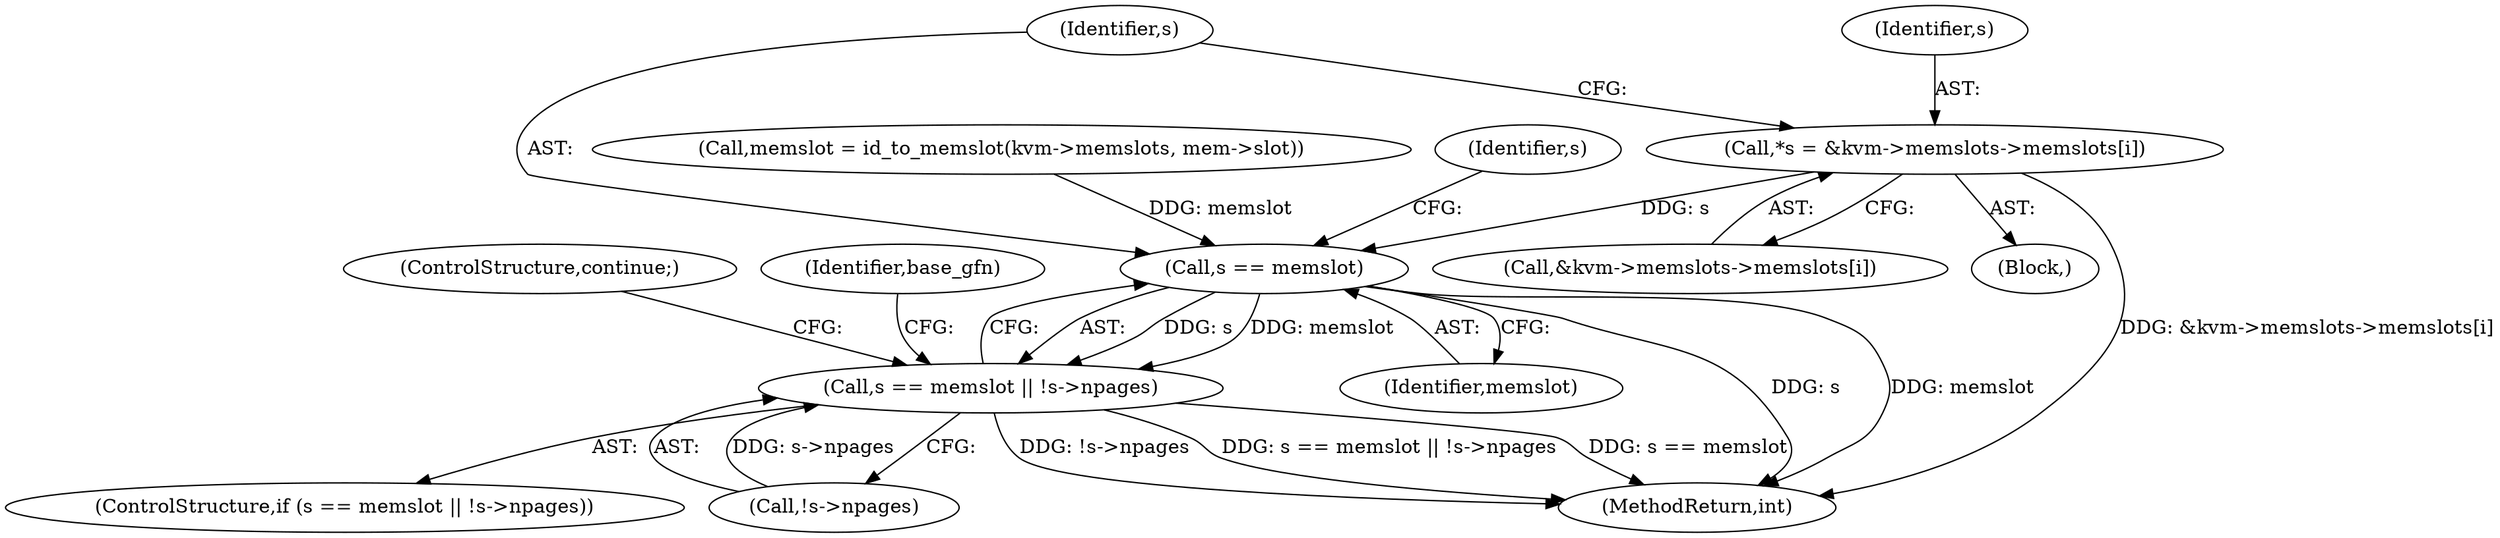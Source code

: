 digraph "0_linux_12d6e7538e2d418c08f082b1b44ffa5fb7270ed8@array" {
"1000290" [label="(Call,*s = &kvm->memslots->memslots[i])"];
"1000302" [label="(Call,s == memslot)"];
"1000301" [label="(Call,s == memslot || !s->npages)"];
"1000309" [label="(ControlStructure,continue;)"];
"1000307" [label="(Identifier,s)"];
"1000305" [label="(Call,!s->npages)"];
"1000300" [label="(ControlStructure,if (s == memslot || !s->npages))"];
"1000291" [label="(Identifier,s)"];
"1000302" [label="(Call,s == memslot)"];
"1000303" [label="(Identifier,s)"];
"1000493" [label="(MethodReturn,int)"];
"1000292" [label="(Call,&kvm->memslots->memslots[i])"];
"1000304" [label="(Identifier,memslot)"];
"1000198" [label="(Call,memslot = id_to_memslot(kvm->memslots, mem->slot))"];
"1000301" [label="(Call,s == memslot || !s->npages)"];
"1000290" [label="(Call,*s = &kvm->memslots->memslots[i])"];
"1000315" [label="(Identifier,base_gfn)"];
"1000288" [label="(Block,)"];
"1000290" -> "1000288"  [label="AST: "];
"1000290" -> "1000292"  [label="CFG: "];
"1000291" -> "1000290"  [label="AST: "];
"1000292" -> "1000290"  [label="AST: "];
"1000303" -> "1000290"  [label="CFG: "];
"1000290" -> "1000493"  [label="DDG: &kvm->memslots->memslots[i]"];
"1000290" -> "1000302"  [label="DDG: s"];
"1000302" -> "1000301"  [label="AST: "];
"1000302" -> "1000304"  [label="CFG: "];
"1000303" -> "1000302"  [label="AST: "];
"1000304" -> "1000302"  [label="AST: "];
"1000307" -> "1000302"  [label="CFG: "];
"1000301" -> "1000302"  [label="CFG: "];
"1000302" -> "1000493"  [label="DDG: memslot"];
"1000302" -> "1000493"  [label="DDG: s"];
"1000302" -> "1000301"  [label="DDG: s"];
"1000302" -> "1000301"  [label="DDG: memslot"];
"1000198" -> "1000302"  [label="DDG: memslot"];
"1000301" -> "1000300"  [label="AST: "];
"1000301" -> "1000305"  [label="CFG: "];
"1000305" -> "1000301"  [label="AST: "];
"1000309" -> "1000301"  [label="CFG: "];
"1000315" -> "1000301"  [label="CFG: "];
"1000301" -> "1000493"  [label="DDG: !s->npages"];
"1000301" -> "1000493"  [label="DDG: s == memslot || !s->npages"];
"1000301" -> "1000493"  [label="DDG: s == memslot"];
"1000305" -> "1000301"  [label="DDG: s->npages"];
}
